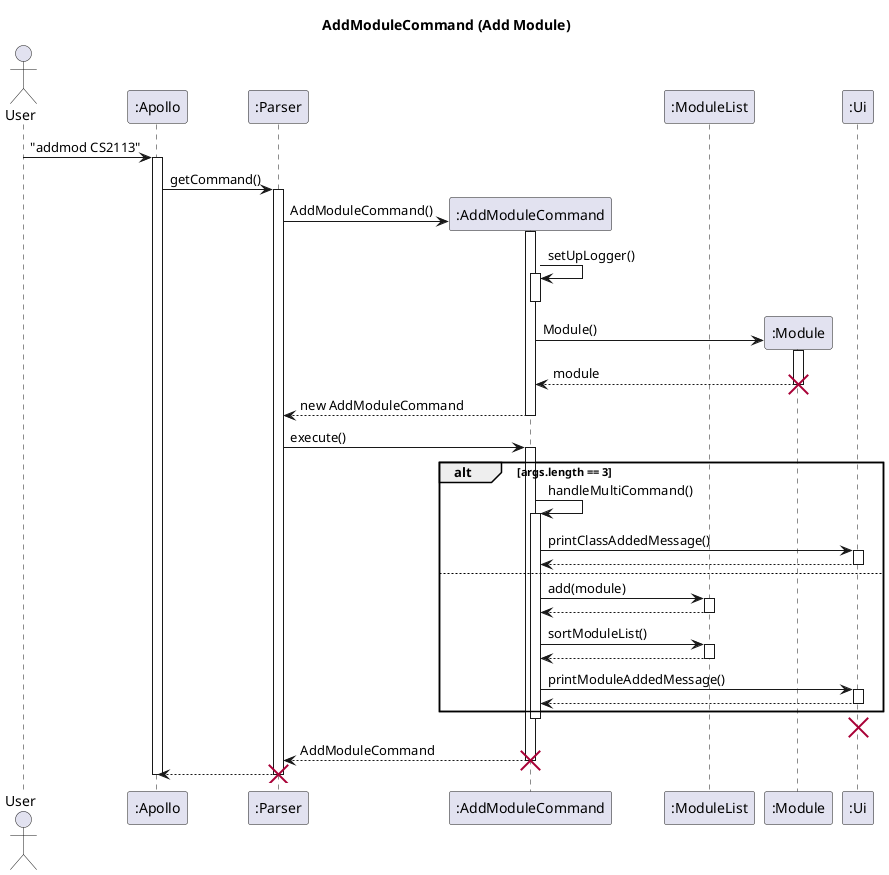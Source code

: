 @startuml
'https://plantuml.com/sequence-diagram

title AddModuleCommand (Add Module)

actor User
participant ":Apollo" as Apollo
participant ":Parser" as Parser
participant ":AddModuleCommand" as AddModuleCommand
participant ":ModuleList" as ModuleList
participant ":Module" as Module
participant ":Ui" as Ui

User -> Apollo : "addmod CS2113"
activate Apollo

Apollo -> Parser : getCommand()
activate Parser

Parser -> AddModuleCommand** : AddModuleCommand()
activate AddModuleCommand
AddModuleCommand -> AddModuleCommand : setUpLogger()
activate AddModuleCommand
deactivate AddModuleCommand

AddModuleCommand -> Module** : Module()
activate Module
Module --> AddModuleCommand : module
deactivate Module
destroy Module

AddModuleCommand --> Parser: new AddModuleCommand
deactivate AddModuleCommand

Parser -> AddModuleCommand : execute()
activate AddModuleCommand
alt args.length == 3
    AddModuleCommand -> AddModuleCommand : handleMultiCommand()
    activate AddModuleCommand
    AddModuleCommand -> Ui : printClassAddedMessage()
    activate Ui
    Ui --> AddModuleCommand
    deactivate Ui
else
    AddModuleCommand -> ModuleList: add(module)
    activate ModuleList
    ModuleList --> AddModuleCommand
    deactivate ModuleList

    AddModuleCommand -> ModuleList : sortModuleList()
    activate ModuleList
    ModuleList --> AddModuleCommand
    deactivate ModuleList

    AddModuleCommand -> Ui : printModuleAddedMessage()
    activate Ui
    Ui --> AddModuleCommand
    deactivate Ui

end
deactivate AddModuleCommand
destroy Ui
AddModuleCommand --> Parser : AddModuleCommand
deactivate AddModuleCommand
destroy AddModuleCommand
Parser --> Apollo
deactivate Parser
destroy Parser
deactivate Apollo

@enduml